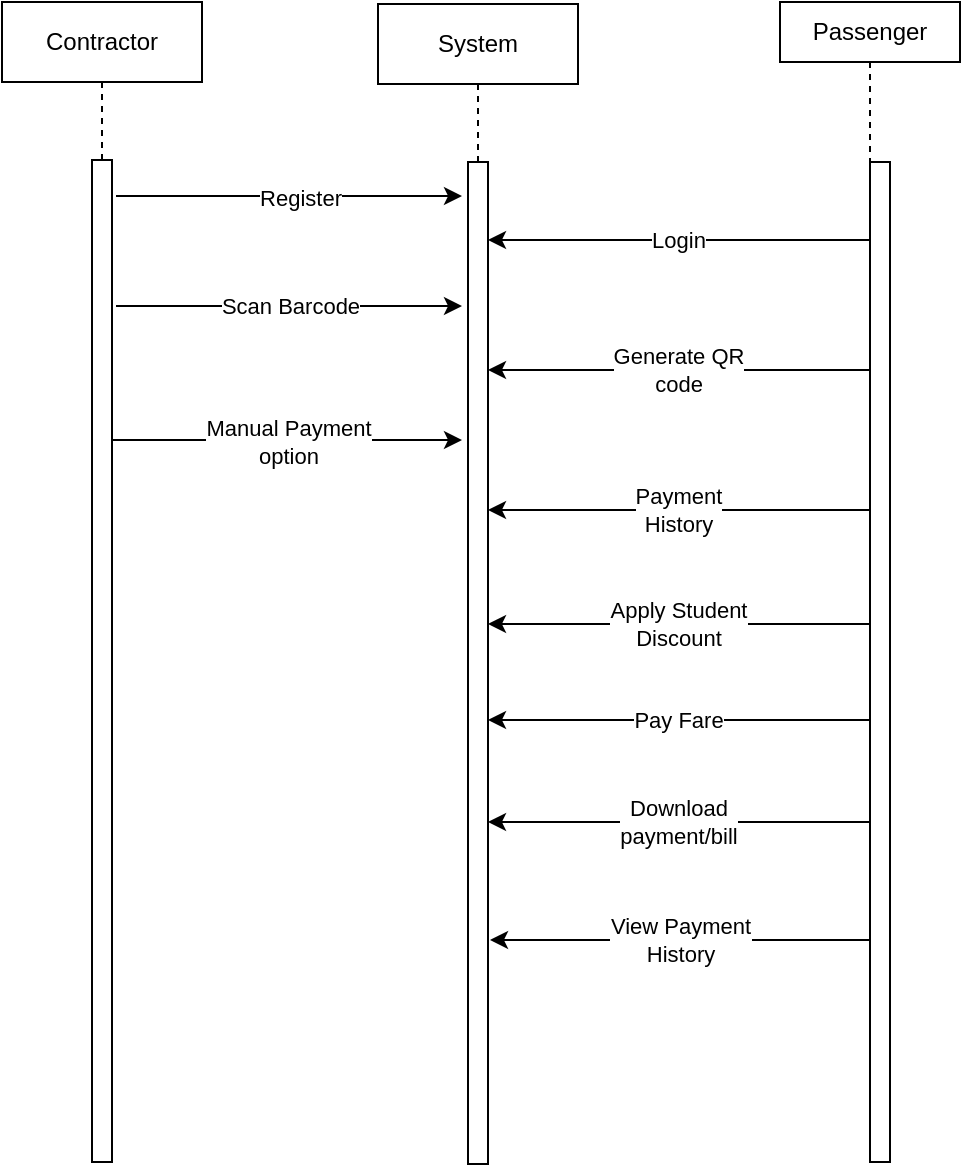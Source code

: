 <mxfile version="21.6.8" type="github">
  <diagram name="Page-1" id="2YBvvXClWsGukQMizWep">
    <mxGraphModel dx="921" dy="381" grid="1" gridSize="10" guides="1" tooltips="1" connect="1" arrows="1" fold="1" page="1" pageScale="1" pageWidth="850" pageHeight="1100" math="0" shadow="0">
      <root>
        <mxCell id="0" />
        <mxCell id="1" parent="0" />
        <mxCell id="aM9ryv3xv72pqoxQDRHE-1" value="Contractor" style="shape=umlLifeline;perimeter=lifelinePerimeter;whiteSpace=wrap;html=1;container=0;dropTarget=0;collapsible=0;recursiveResize=0;outlineConnect=0;portConstraint=eastwest;newEdgeStyle={&quot;edgeStyle&quot;:&quot;elbowEdgeStyle&quot;,&quot;elbow&quot;:&quot;vertical&quot;,&quot;curved&quot;:0,&quot;rounded&quot;:0};" parent="1" vertex="1">
          <mxGeometry x="40" y="40" width="100" height="580" as="geometry" />
        </mxCell>
        <mxCell id="aM9ryv3xv72pqoxQDRHE-2" value="" style="html=1;points=[];perimeter=orthogonalPerimeter;outlineConnect=0;targetShapes=umlLifeline;portConstraint=eastwest;newEdgeStyle={&quot;edgeStyle&quot;:&quot;elbowEdgeStyle&quot;,&quot;elbow&quot;:&quot;vertical&quot;,&quot;curved&quot;:0,&quot;rounded&quot;:0};" parent="aM9ryv3xv72pqoxQDRHE-1" vertex="1">
          <mxGeometry x="45" y="79" width="10" height="501" as="geometry" />
        </mxCell>
        <mxCell id="aM9ryv3xv72pqoxQDRHE-5" value="Passenger" style="shape=umlLifeline;perimeter=lifelinePerimeter;whiteSpace=wrap;html=1;container=0;dropTarget=0;collapsible=0;recursiveResize=0;outlineConnect=0;portConstraint=eastwest;newEdgeStyle={&quot;edgeStyle&quot;:&quot;elbowEdgeStyle&quot;,&quot;elbow&quot;:&quot;vertical&quot;,&quot;curved&quot;:0,&quot;rounded&quot;:0};size=30;" parent="1" vertex="1">
          <mxGeometry x="429" y="40" width="90" height="580" as="geometry" />
        </mxCell>
        <mxCell id="aM9ryv3xv72pqoxQDRHE-6" value="" style="html=1;points=[];perimeter=orthogonalPerimeter;outlineConnect=0;targetShapes=umlLifeline;portConstraint=eastwest;newEdgeStyle={&quot;edgeStyle&quot;:&quot;elbowEdgeStyle&quot;,&quot;elbow&quot;:&quot;vertical&quot;,&quot;curved&quot;:0,&quot;rounded&quot;:0};" parent="aM9ryv3xv72pqoxQDRHE-5" vertex="1">
          <mxGeometry x="45" y="80" width="10" height="500" as="geometry" />
        </mxCell>
        <mxCell id="vEa5idC1U9GtSrUz8GPb-3" value="System" style="shape=umlLifeline;perimeter=lifelinePerimeter;whiteSpace=wrap;html=1;container=0;dropTarget=0;collapsible=0;recursiveResize=0;outlineConnect=0;portConstraint=eastwest;newEdgeStyle={&quot;edgeStyle&quot;:&quot;elbowEdgeStyle&quot;,&quot;elbow&quot;:&quot;vertical&quot;,&quot;curved&quot;:0,&quot;rounded&quot;:0};" parent="1" vertex="1">
          <mxGeometry x="228" y="41" width="100" height="580" as="geometry" />
        </mxCell>
        <mxCell id="vEa5idC1U9GtSrUz8GPb-4" value="" style="html=1;points=[];perimeter=orthogonalPerimeter;outlineConnect=0;targetShapes=umlLifeline;portConstraint=eastwest;newEdgeStyle={&quot;edgeStyle&quot;:&quot;elbowEdgeStyle&quot;,&quot;elbow&quot;:&quot;vertical&quot;,&quot;curved&quot;:0,&quot;rounded&quot;:0};" parent="vEa5idC1U9GtSrUz8GPb-3" vertex="1">
          <mxGeometry x="45" y="79" width="10" height="501" as="geometry" />
        </mxCell>
        <mxCell id="vEa5idC1U9GtSrUz8GPb-5" value="" style="endArrow=classic;html=1;rounded=0;" parent="1" edge="1">
          <mxGeometry relative="1" as="geometry">
            <mxPoint x="97" y="137" as="sourcePoint" />
            <mxPoint x="270" y="137" as="targetPoint" />
          </mxGeometry>
        </mxCell>
        <mxCell id="vEa5idC1U9GtSrUz8GPb-6" value="Label" style="edgeLabel;resizable=0;html=1;align=center;verticalAlign=middle;" parent="vEa5idC1U9GtSrUz8GPb-5" connectable="0" vertex="1">
          <mxGeometry relative="1" as="geometry" />
        </mxCell>
        <mxCell id="vEa5idC1U9GtSrUz8GPb-7" value="Register" style="edgeLabel;html=1;align=center;verticalAlign=middle;resizable=0;points=[];" parent="vEa5idC1U9GtSrUz8GPb-5" vertex="1" connectable="0">
          <mxGeometry x="0.064" y="-1" relative="1" as="geometry">
            <mxPoint as="offset" />
          </mxGeometry>
        </mxCell>
        <mxCell id="vEa5idC1U9GtSrUz8GPb-8" value="" style="endArrow=classic;html=1;rounded=0;" parent="1" source="aM9ryv3xv72pqoxQDRHE-5" edge="1">
          <mxGeometry relative="1" as="geometry">
            <mxPoint x="388.5" y="159" as="sourcePoint" />
            <mxPoint x="283" y="159" as="targetPoint" />
          </mxGeometry>
        </mxCell>
        <mxCell id="vEa5idC1U9GtSrUz8GPb-9" value="Login" style="edgeLabel;resizable=0;html=1;align=center;verticalAlign=middle;" parent="vEa5idC1U9GtSrUz8GPb-8" connectable="0" vertex="1">
          <mxGeometry relative="1" as="geometry" />
        </mxCell>
        <mxCell id="vEa5idC1U9GtSrUz8GPb-15" value="" style="endArrow=classic;html=1;rounded=0;" parent="1" edge="1">
          <mxGeometry relative="1" as="geometry">
            <mxPoint x="97" y="192" as="sourcePoint" />
            <mxPoint x="270" y="192" as="targetPoint" />
          </mxGeometry>
        </mxCell>
        <mxCell id="vEa5idC1U9GtSrUz8GPb-16" value="Scan Barcode" style="edgeLabel;resizable=0;html=1;align=center;verticalAlign=middle;" parent="vEa5idC1U9GtSrUz8GPb-15" connectable="0" vertex="1">
          <mxGeometry relative="1" as="geometry" />
        </mxCell>
        <mxCell id="vEa5idC1U9GtSrUz8GPb-17" value="" style="endArrow=classic;html=1;rounded=0;" parent="1" edge="1">
          <mxGeometry relative="1" as="geometry">
            <mxPoint x="473.5" y="224" as="sourcePoint" />
            <mxPoint x="283.0" y="224" as="targetPoint" />
          </mxGeometry>
        </mxCell>
        <mxCell id="vEa5idC1U9GtSrUz8GPb-18" value="Generate QR&lt;br&gt;code" style="edgeLabel;resizable=0;html=1;align=center;verticalAlign=middle;" parent="vEa5idC1U9GtSrUz8GPb-17" connectable="0" vertex="1">
          <mxGeometry relative="1" as="geometry" />
        </mxCell>
        <mxCell id="vEa5idC1U9GtSrUz8GPb-19" value="" style="endArrow=classic;html=1;rounded=0;" parent="1" edge="1">
          <mxGeometry relative="1" as="geometry">
            <mxPoint x="95" y="259" as="sourcePoint" />
            <mxPoint x="270" y="259" as="targetPoint" />
          </mxGeometry>
        </mxCell>
        <mxCell id="vEa5idC1U9GtSrUz8GPb-20" value="Manual Payment&lt;br&gt;option" style="edgeLabel;resizable=0;html=1;align=center;verticalAlign=middle;" parent="vEa5idC1U9GtSrUz8GPb-19" connectable="0" vertex="1">
          <mxGeometry relative="1" as="geometry">
            <mxPoint y="1" as="offset" />
          </mxGeometry>
        </mxCell>
        <mxCell id="vEa5idC1U9GtSrUz8GPb-21" value="" style="endArrow=classic;html=1;rounded=0;" parent="1" source="aM9ryv3xv72pqoxQDRHE-5" edge="1">
          <mxGeometry relative="1" as="geometry">
            <mxPoint x="388.5" y="294" as="sourcePoint" />
            <mxPoint x="283" y="294" as="targetPoint" />
          </mxGeometry>
        </mxCell>
        <mxCell id="vEa5idC1U9GtSrUz8GPb-22" value="Payment&lt;br&gt;History" style="edgeLabel;resizable=0;html=1;align=center;verticalAlign=middle;" parent="vEa5idC1U9GtSrUz8GPb-21" connectable="0" vertex="1">
          <mxGeometry relative="1" as="geometry">
            <mxPoint as="offset" />
          </mxGeometry>
        </mxCell>
        <mxCell id="vEa5idC1U9GtSrUz8GPb-23" value="" style="endArrow=classic;html=1;rounded=0;" parent="1" source="aM9ryv3xv72pqoxQDRHE-5" edge="1">
          <mxGeometry relative="1" as="geometry">
            <mxPoint x="388.5" y="351" as="sourcePoint" />
            <mxPoint x="283" y="351" as="targetPoint" />
          </mxGeometry>
        </mxCell>
        <mxCell id="vEa5idC1U9GtSrUz8GPb-24" value="Apply Student&lt;br&gt;Discount" style="edgeLabel;resizable=0;html=1;align=center;verticalAlign=middle;" parent="vEa5idC1U9GtSrUz8GPb-23" connectable="0" vertex="1">
          <mxGeometry relative="1" as="geometry" />
        </mxCell>
        <mxCell id="vEa5idC1U9GtSrUz8GPb-27" value="" style="endArrow=classic;html=1;rounded=0;" parent="1" source="aM9ryv3xv72pqoxQDRHE-5" edge="1">
          <mxGeometry relative="1" as="geometry">
            <mxPoint x="388.5" y="399" as="sourcePoint" />
            <mxPoint x="283" y="399" as="targetPoint" />
          </mxGeometry>
        </mxCell>
        <mxCell id="vEa5idC1U9GtSrUz8GPb-28" value="Pay Fare" style="edgeLabel;resizable=0;html=1;align=center;verticalAlign=middle;" parent="vEa5idC1U9GtSrUz8GPb-27" connectable="0" vertex="1">
          <mxGeometry relative="1" as="geometry" />
        </mxCell>
        <mxCell id="vEa5idC1U9GtSrUz8GPb-29" value="" style="endArrow=classic;html=1;rounded=0;" parent="1" source="aM9ryv3xv72pqoxQDRHE-5" edge="1">
          <mxGeometry relative="1" as="geometry">
            <mxPoint x="388.5" y="450" as="sourcePoint" />
            <mxPoint x="283" y="450" as="targetPoint" />
          </mxGeometry>
        </mxCell>
        <mxCell id="vEa5idC1U9GtSrUz8GPb-30" value="Download&lt;br&gt;payment/bill" style="edgeLabel;resizable=0;html=1;align=center;verticalAlign=middle;" parent="vEa5idC1U9GtSrUz8GPb-29" connectable="0" vertex="1">
          <mxGeometry relative="1" as="geometry" />
        </mxCell>
        <mxCell id="vEa5idC1U9GtSrUz8GPb-31" value="" style="endArrow=classic;html=1;rounded=0;" parent="1" source="aM9ryv3xv72pqoxQDRHE-5" edge="1">
          <mxGeometry relative="1" as="geometry">
            <mxPoint x="389.5" y="509" as="sourcePoint" />
            <mxPoint x="284" y="509" as="targetPoint" />
          </mxGeometry>
        </mxCell>
        <mxCell id="vEa5idC1U9GtSrUz8GPb-32" value="View Payment&lt;br&gt;History" style="edgeLabel;resizable=0;html=1;align=center;verticalAlign=middle;" parent="vEa5idC1U9GtSrUz8GPb-31" connectable="0" vertex="1">
          <mxGeometry relative="1" as="geometry" />
        </mxCell>
      </root>
    </mxGraphModel>
  </diagram>
</mxfile>
